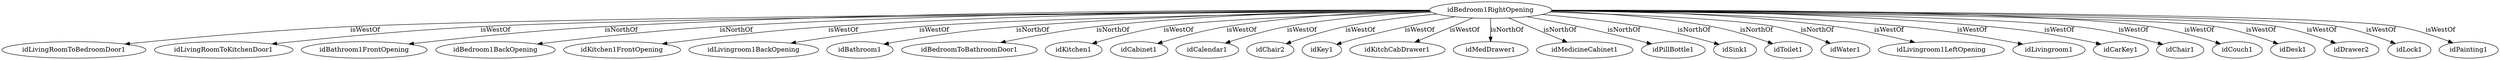 strict digraph  {
idBedroom1RightOpening [node_type=entity_node];
idLivingRoomToBedroomDoor1 [node_type=entity_node];
idLivingRoomToKitchenDoor1 [node_type=entity_node];
idBathroom1FrontOpening [node_type=entity_node];
idBedroom1BackOpening [node_type=entity_node];
idKitchen1FrontOpening [node_type=entity_node];
idLivingroom1BackOpening [node_type=entity_node];
idBathroom1 [node_type=entity_node];
idBedroomToBathroomDoor1 [node_type=entity_node];
idKitchen1 [node_type=entity_node];
idCabinet1 [node_type=entity_node];
idCalendar1 [node_type=entity_node];
idChair2 [node_type=entity_node];
idKey1 [node_type=entity_node];
idKitchCabDrawer1 [node_type=entity_node];
idMedDrawer1 [node_type=entity_node];
idMedicineCabinet1 [node_type=entity_node];
idPillBottle1 [node_type=entity_node];
idSink1 [node_type=entity_node];
idToilet1 [node_type=entity_node];
idWater1 [node_type=entity_node];
idLivingroom1LeftOpening [node_type=entity_node];
idLivingroom1 [node_type=entity_node];
idCarKey1 [node_type=entity_node];
idChair1 [node_type=entity_node];
idCouch1 [node_type=entity_node];
idDesk1 [node_type=entity_node];
idDrawer2 [node_type=entity_node];
idLock1 [node_type=entity_node];
idPainting1 [node_type=entity_node];
idBedroom1RightOpening -> idLivingRoomToBedroomDoor1  [edge_type=relationship, label=isWestOf];
idBedroom1RightOpening -> idLivingRoomToKitchenDoor1  [edge_type=relationship, label=isWestOf];
idBedroom1RightOpening -> idBathroom1FrontOpening  [edge_type=relationship, label=isNorthOf];
idBedroom1RightOpening -> idBedroom1BackOpening  [edge_type=relationship, label=isNorthOf];
idBedroom1RightOpening -> idKitchen1FrontOpening  [edge_type=relationship, label=isWestOf];
idBedroom1RightOpening -> idLivingroom1BackOpening  [edge_type=relationship, label=isWestOf];
idBedroom1RightOpening -> idBathroom1  [edge_type=relationship, label=isNorthOf];
idBedroom1RightOpening -> idBedroomToBathroomDoor1  [edge_type=relationship, label=isNorthOf];
idBedroom1RightOpening -> idKitchen1  [edge_type=relationship, label=isWestOf];
idBedroom1RightOpening -> idCabinet1  [edge_type=relationship, label=isWestOf];
idBedroom1RightOpening -> idCalendar1  [edge_type=relationship, label=isWestOf];
idBedroom1RightOpening -> idChair2  [edge_type=relationship, label=isWestOf];
idBedroom1RightOpening -> idKey1  [edge_type=relationship, label=isWestOf];
idBedroom1RightOpening -> idKitchCabDrawer1  [edge_type=relationship, label=isWestOf];
idBedroom1RightOpening -> idMedDrawer1  [edge_type=relationship, label=isNorthOf];
idBedroom1RightOpening -> idMedicineCabinet1  [edge_type=relationship, label=isNorthOf];
idBedroom1RightOpening -> idPillBottle1  [edge_type=relationship, label=isNorthOf];
idBedroom1RightOpening -> idSink1  [edge_type=relationship, label=isNorthOf];
idBedroom1RightOpening -> idToilet1  [edge_type=relationship, label=isNorthOf];
idBedroom1RightOpening -> idWater1  [edge_type=relationship, label=isNorthOf];
idBedroom1RightOpening -> idLivingroom1LeftOpening  [edge_type=relationship, label=isWestOf];
idBedroom1RightOpening -> idLivingroom1  [edge_type=relationship, label=isWestOf];
idBedroom1RightOpening -> idCarKey1  [edge_type=relationship, label=isWestOf];
idBedroom1RightOpening -> idChair1  [edge_type=relationship, label=isWestOf];
idBedroom1RightOpening -> idCouch1  [edge_type=relationship, label=isWestOf];
idBedroom1RightOpening -> idDesk1  [edge_type=relationship, label=isWestOf];
idBedroom1RightOpening -> idDrawer2  [edge_type=relationship, label=isWestOf];
idBedroom1RightOpening -> idLock1  [edge_type=relationship, label=isWestOf];
idBedroom1RightOpening -> idPainting1  [edge_type=relationship, label=isWestOf];
}
